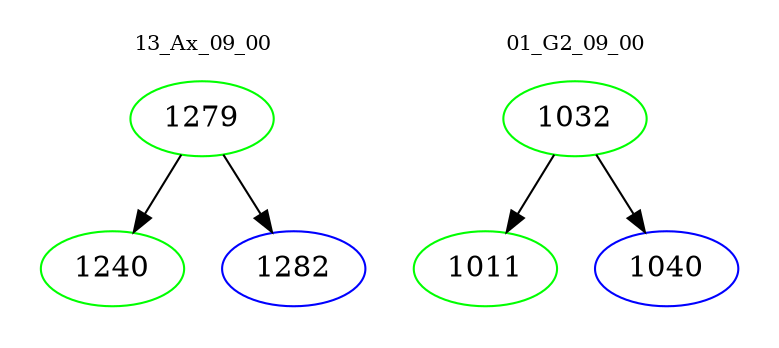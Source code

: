 digraph{
subgraph cluster_0 {
color = white
label = "13_Ax_09_00";
fontsize=10;
T0_1279 [label="1279", color="green"]
T0_1279 -> T0_1240 [color="black"]
T0_1240 [label="1240", color="green"]
T0_1279 -> T0_1282 [color="black"]
T0_1282 [label="1282", color="blue"]
}
subgraph cluster_1 {
color = white
label = "01_G2_09_00";
fontsize=10;
T1_1032 [label="1032", color="green"]
T1_1032 -> T1_1011 [color="black"]
T1_1011 [label="1011", color="green"]
T1_1032 -> T1_1040 [color="black"]
T1_1040 [label="1040", color="blue"]
}
}
